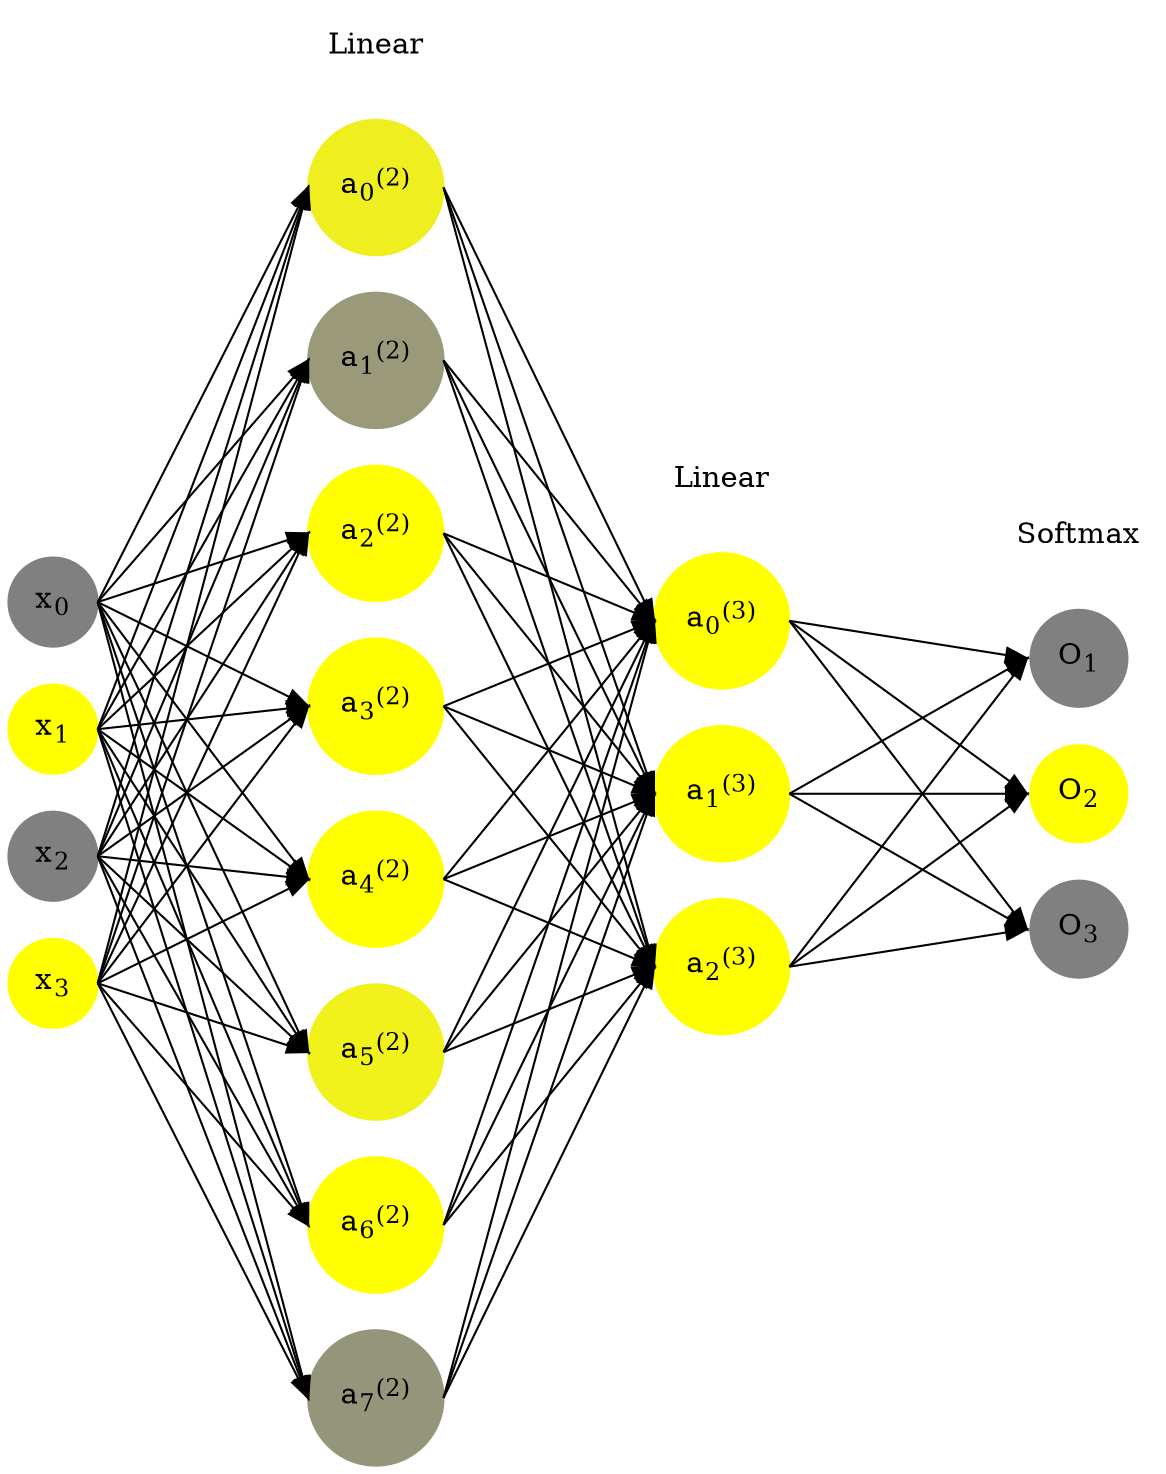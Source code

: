 digraph G {
	rankdir = LR;
	splines=false;
	edge[style=invis];
	ranksep= 1.4;
	{
	node [shape=circle, color="0.1667, 0.0, 0.5", style=filled, fillcolor="0.1667, 0.0, 0.5"];
	x0 [label=<x<sub>0</sub>>];
	}
	{
	node [shape=circle, color="0.1667, 1.0, 1.0", style=filled, fillcolor="0.1667, 1.0, 1.0"];
	x1 [label=<x<sub>1</sub>>];
	}
	{
	node [shape=circle, color="0.1667, 0.0, 0.5", style=filled, fillcolor="0.1667, 0.0, 0.5"];
	x2 [label=<x<sub>2</sub>>];
	}
	{
	node [shape=circle, color="0.1667, 1.0, 1.0", style=filled, fillcolor="0.1667, 1.0, 1.0"];
	x3 [label=<x<sub>3</sub>>];
	}
	{
	node [shape=circle, color="0.1667, 0.867977, 0.933988", style=filled, fillcolor="0.1667, 0.867977, 0.933988"];
	a02 [label=<a<sub>0</sub><sup>(2)</sup>>];
	}
	{
	node [shape=circle, color="0.1667, 0.209204, 0.604602", style=filled, fillcolor="0.1667, 0.209204, 0.604602"];
	a12 [label=<a<sub>1</sub><sup>(2)</sup>>];
	}
	{
	node [shape=circle, color="0.1667, 1.909140, 1.454570", style=filled, fillcolor="0.1667, 1.909140, 1.454570"];
	a22 [label=<a<sub>2</sub><sup>(2)</sup>>];
	}
	{
	node [shape=circle, color="0.1667, 1.275129, 1.137564", style=filled, fillcolor="0.1667, 1.275129, 1.137564"];
	a32 [label=<a<sub>3</sub><sup>(2)</sup>>];
	}
	{
	node [shape=circle, color="0.1667, 2.307327, 1.653664", style=filled, fillcolor="0.1667, 2.307327, 1.653664"];
	a42 [label=<a<sub>4</sub><sup>(2)</sup>>];
	}
	{
	node [shape=circle, color="0.1667, 0.888101, 0.944050", style=filled, fillcolor="0.1667, 0.888101, 0.944050"];
	a52 [label=<a<sub>5</sub><sup>(2)</sup>>];
	}
	{
	node [shape=circle, color="0.1667, 1.236685, 1.118342", style=filled, fillcolor="0.1667, 1.236685, 1.118342"];
	a62 [label=<a<sub>6</sub><sup>(2)</sup>>];
	}
	{
	node [shape=circle, color="0.1667, 0.166305, 0.583152", style=filled, fillcolor="0.1667, 0.166305, 0.583152"];
	a72 [label=<a<sub>7</sub><sup>(2)</sup>>];
	}
	{
	node [shape=circle, color="0.1667, 12.997551, 6.998776", style=filled, fillcolor="0.1667, 12.997551, 6.998776"];
	a03 [label=<a<sub>0</sub><sup>(3)</sup>>];
	}
	{
	node [shape=circle, color="0.1667, 1.120615, 1.060308", style=filled, fillcolor="0.1667, 1.120615, 1.060308"];
	a13 [label=<a<sub>1</sub><sup>(3)</sup>>];
	}
	{
	node [shape=circle, color="0.1667, 3.888004, 2.444002", style=filled, fillcolor="0.1667, 3.888004, 2.444002"];
	a23 [label=<a<sub>2</sub><sup>(3)</sup>>];
	}
	{
	node [shape=circle, color="0.1667, 0.0, 0.5", style=filled, fillcolor="0.1667, 0.0, 0.5"];
	O1 [label=<O<sub>1</sub>>];
	}
	{
	node [shape=circle, color="0.1667, 1.0, 1.0", style=filled, fillcolor="0.1667, 1.0, 1.0"];
	O2 [label=<O<sub>2</sub>>];
	}
	{
	node [shape=circle, color="0.1667, 0.0, 0.5", style=filled, fillcolor="0.1667, 0.0, 0.5"];
	O3 [label=<O<sub>3</sub>>];
	}
	{
	rank=same;
	x0->x1->x2->x3;
	}
	{
	rank=same;
	a02->a12->a22->a32->a42->a52->a62->a72;
	}
	{
	rank=same;
	a03->a13->a23;
	}
	{
	rank=same;
	O1->O2->O3;
	}
	l1 [shape=plaintext,label="Linear"];
	l1->a02;
	{rank=same; l1;a02};
	l2 [shape=plaintext,label="Linear"];
	l2->a03;
	{rank=same; l2;a03};
	l3 [shape=plaintext,label="Softmax"];
	l3->O1;
	{rank=same; l3;O1};
edge[style=solid, tailport=e, headport=w];
	{x0;x1;x2;x3} -> {a02;a12;a22;a32;a42;a52;a62;a72};
	{a02;a12;a22;a32;a42;a52;a62;a72} -> {a03;a13;a23};
	{a03;a13;a23} -> {O1,O2,O3};
}